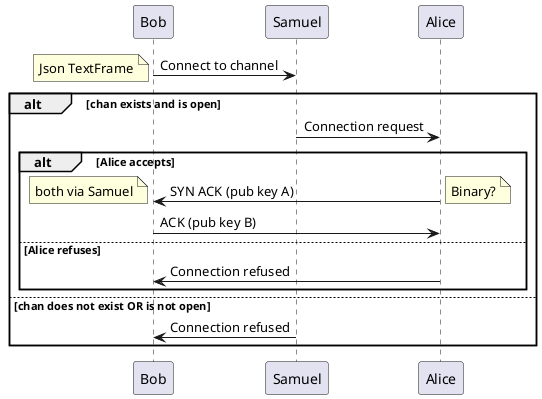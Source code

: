 @startuml
Bob -> Samuel: Connect to channel
note left: Json TextFrame

alt chan exists and is open
    Samuel -> Alice: Connection request
    alt Alice accepts
        Alice -> Bob: SYN ACK (pub key A)
        note right: Binary?
        note left: both via Samuel
        Bob -> Alice: ACK (pub key B)
    else Alice refuses
        Alice -> Bob: Connection refused
    end
else chan does not exist OR is not open
    Samuel -> Bob: Connection refused
end
@enduml